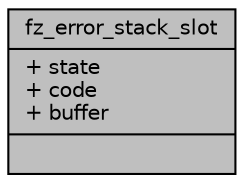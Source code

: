 digraph "fz_error_stack_slot"
{
 // LATEX_PDF_SIZE
  edge [fontname="Helvetica",fontsize="10",labelfontname="Helvetica",labelfontsize="10"];
  node [fontname="Helvetica",fontsize="10",shape=record];
  Node1 [label="{fz_error_stack_slot\n|+ state\l+ code\l+ buffer\l|}",height=0.2,width=0.4,color="black", fillcolor="grey75", style="filled", fontcolor="black",tooltip=" "];
}
